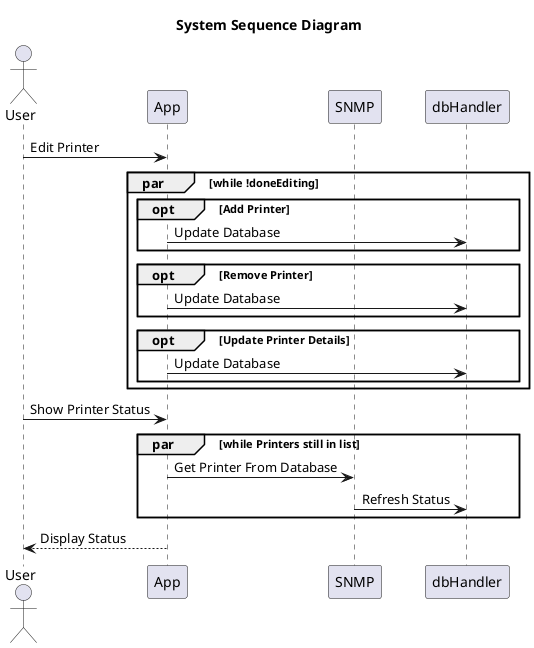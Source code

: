 @startuml
title System Sequence Diagram
actor User as u
participant App as a
participant SNMP as s
participant dbHandler as d

u -> a : Edit Printer
par while !doneEditing
opt Add Printer
a -> d : Update Database
end
opt Remove Printer
 a -> d : Update Database
end
opt Update Printer Details
a -> d : Update Database
end
end
u -> a : Show Printer Status
par while Printers still in list
a -> s : Get Printer From Database
s -> d : Refresh Status
end
u <-- a : Display Status

@enduml